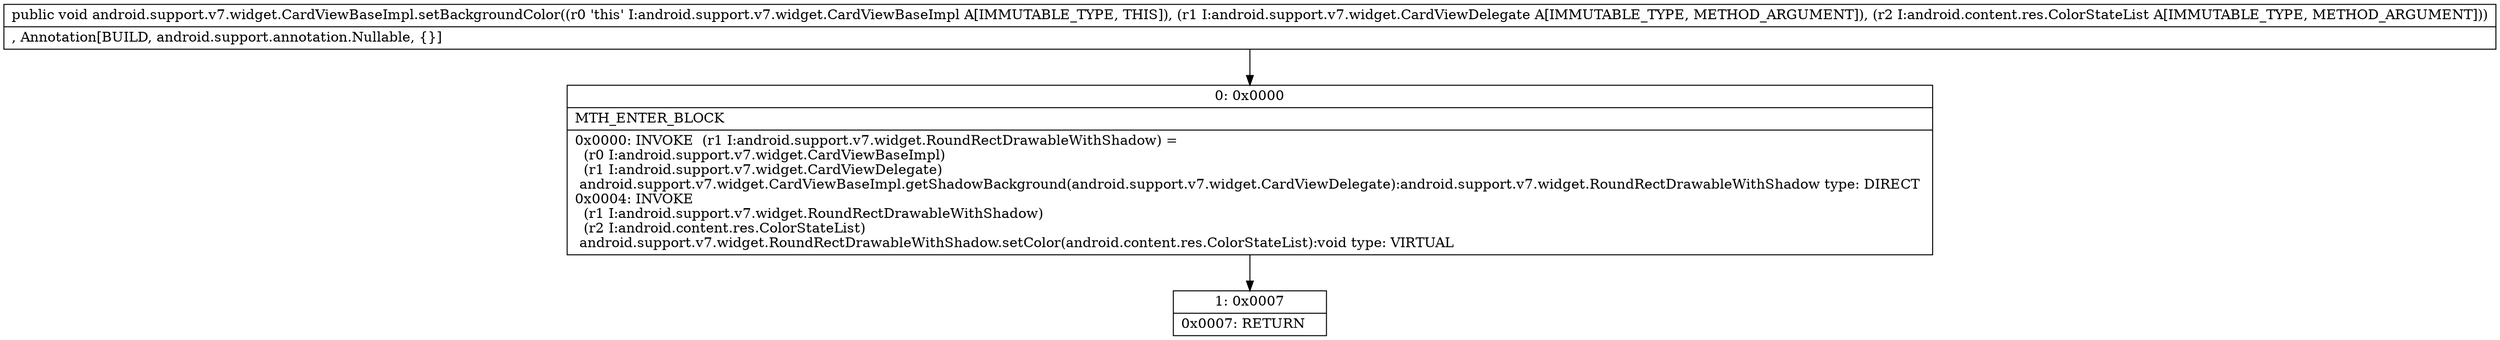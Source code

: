 digraph "CFG forandroid.support.v7.widget.CardViewBaseImpl.setBackgroundColor(Landroid\/support\/v7\/widget\/CardViewDelegate;Landroid\/content\/res\/ColorStateList;)V" {
Node_0 [shape=record,label="{0\:\ 0x0000|MTH_ENTER_BLOCK\l|0x0000: INVOKE  (r1 I:android.support.v7.widget.RoundRectDrawableWithShadow) = \l  (r0 I:android.support.v7.widget.CardViewBaseImpl)\l  (r1 I:android.support.v7.widget.CardViewDelegate)\l android.support.v7.widget.CardViewBaseImpl.getShadowBackground(android.support.v7.widget.CardViewDelegate):android.support.v7.widget.RoundRectDrawableWithShadow type: DIRECT \l0x0004: INVOKE  \l  (r1 I:android.support.v7.widget.RoundRectDrawableWithShadow)\l  (r2 I:android.content.res.ColorStateList)\l android.support.v7.widget.RoundRectDrawableWithShadow.setColor(android.content.res.ColorStateList):void type: VIRTUAL \l}"];
Node_1 [shape=record,label="{1\:\ 0x0007|0x0007: RETURN   \l}"];
MethodNode[shape=record,label="{public void android.support.v7.widget.CardViewBaseImpl.setBackgroundColor((r0 'this' I:android.support.v7.widget.CardViewBaseImpl A[IMMUTABLE_TYPE, THIS]), (r1 I:android.support.v7.widget.CardViewDelegate A[IMMUTABLE_TYPE, METHOD_ARGUMENT]), (r2 I:android.content.res.ColorStateList A[IMMUTABLE_TYPE, METHOD_ARGUMENT]))  | , Annotation[BUILD, android.support.annotation.Nullable, \{\}]\l}"];
MethodNode -> Node_0;
Node_0 -> Node_1;
}

